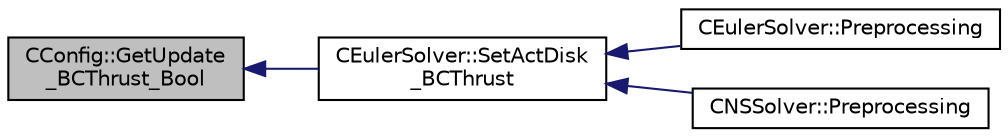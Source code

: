 digraph "CConfig::GetUpdate_BCThrust_Bool"
{
  edge [fontname="Helvetica",fontsize="10",labelfontname="Helvetica",labelfontsize="10"];
  node [fontname="Helvetica",fontsize="10",shape=record];
  rankdir="LR";
  Node13269 [label="CConfig::GetUpdate\l_BCThrust_Bool",height=0.2,width=0.4,color="black", fillcolor="grey75", style="filled", fontcolor="black"];
  Node13269 -> Node13270 [dir="back",color="midnightblue",fontsize="10",style="solid",fontname="Helvetica"];
  Node13270 [label="CEulerSolver::SetActDisk\l_BCThrust",height=0.2,width=0.4,color="black", fillcolor="white", style="filled",URL="$class_c_euler_solver.html#a147d5ae75cf7de115e4be2c23ba95f6d",tooltip="Update the AoA and freestream velocity at the farfield. "];
  Node13270 -> Node13271 [dir="back",color="midnightblue",fontsize="10",style="solid",fontname="Helvetica"];
  Node13271 [label="CEulerSolver::Preprocessing",height=0.2,width=0.4,color="black", fillcolor="white", style="filled",URL="$class_c_euler_solver.html#a8b89e1bfce33284c2d8f5f00f82f3f3f",tooltip="Compute primitive variables and their gradients. "];
  Node13270 -> Node13272 [dir="back",color="midnightblue",fontsize="10",style="solid",fontname="Helvetica"];
  Node13272 [label="CNSSolver::Preprocessing",height=0.2,width=0.4,color="black", fillcolor="white", style="filled",URL="$class_c_n_s_solver.html#a028c83d18cf8520dff2f9628d8a04e4b",tooltip="Restart residual and compute gradients. "];
}
